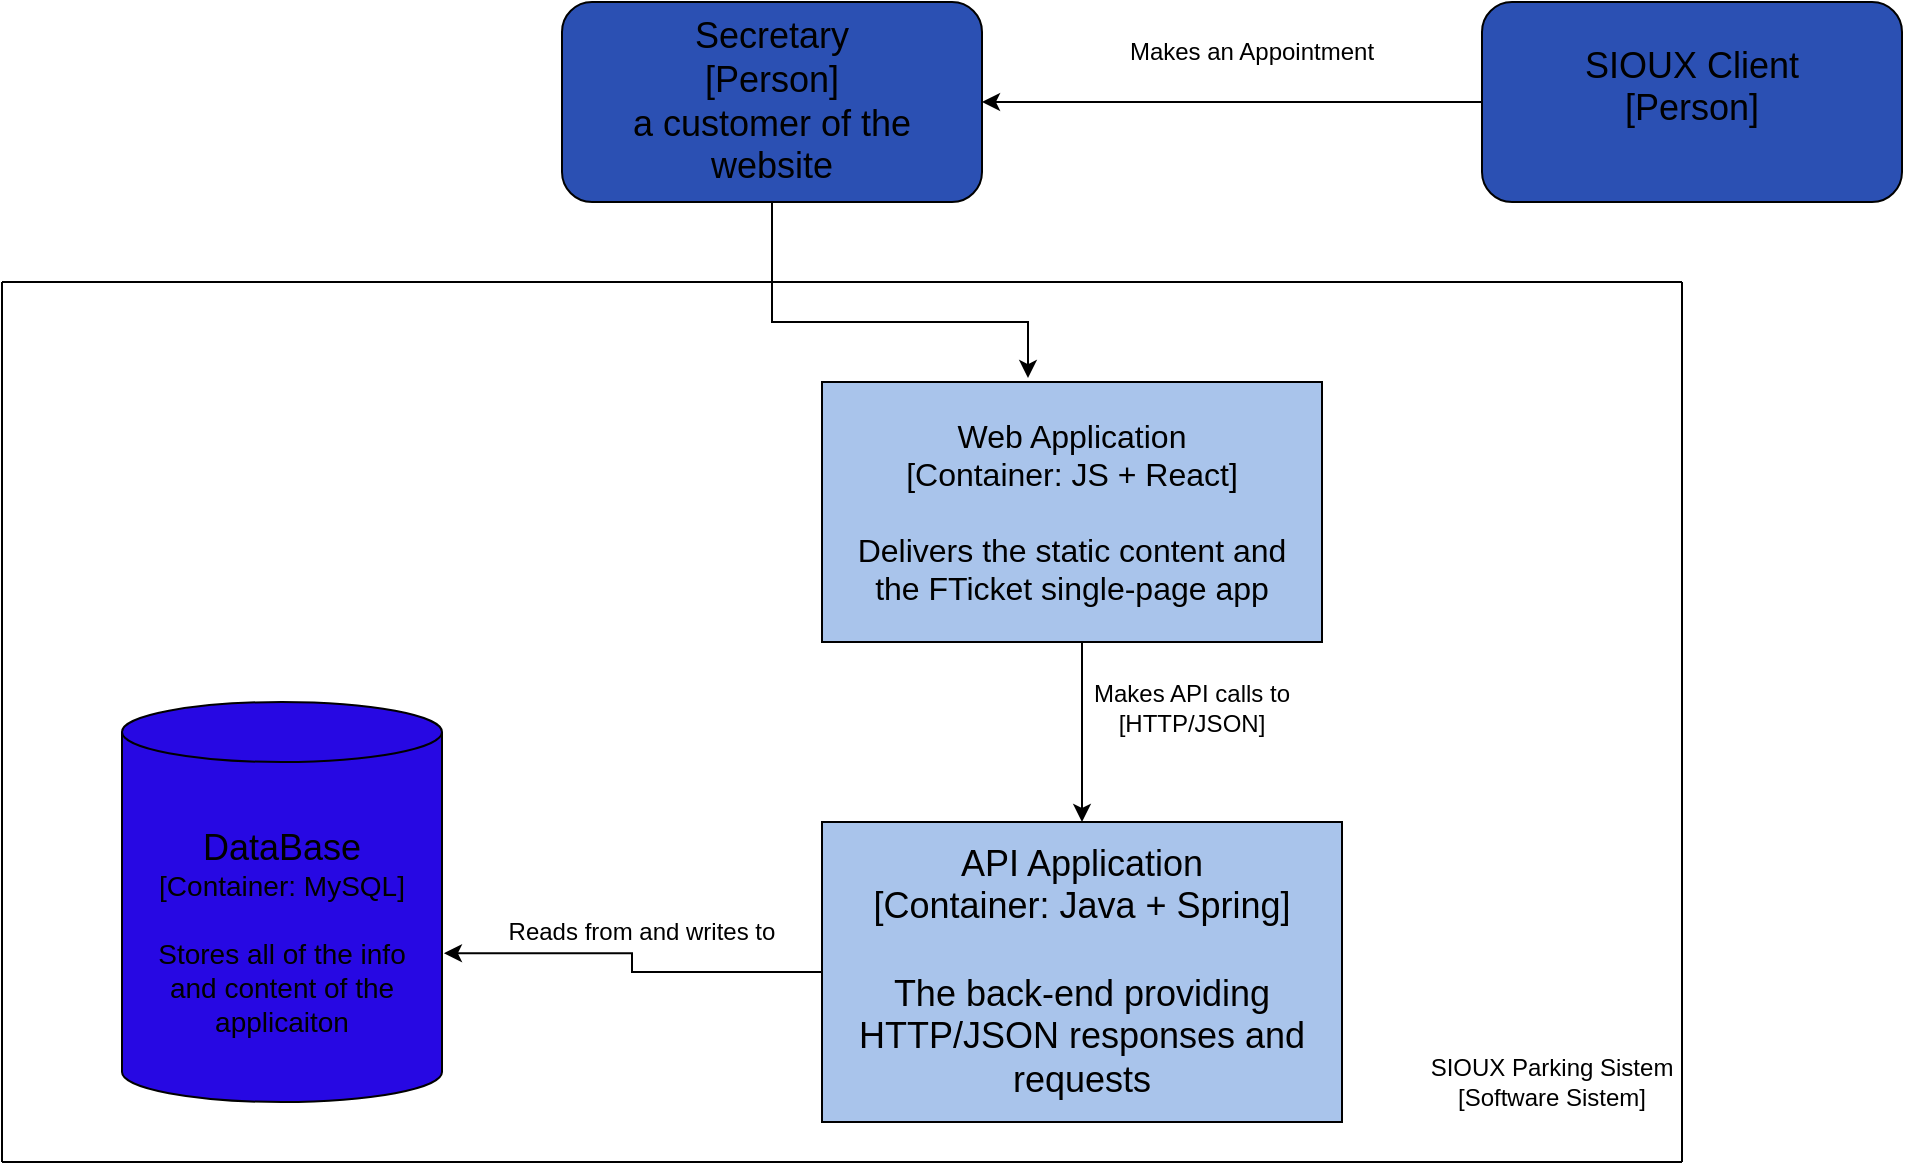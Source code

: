 <mxfile version="24.1.0" type="device">
  <diagram name="Page-1" id="8zVWjbwOrn1wCTXo0VQt">
    <mxGraphModel dx="1257" dy="646" grid="1" gridSize="10" guides="1" tooltips="1" connect="1" arrows="1" fold="1" page="1" pageScale="1" pageWidth="1169" pageHeight="827" math="0" shadow="0">
      <root>
        <mxCell id="0" />
        <mxCell id="1" parent="0" />
        <mxCell id="yhQ8anbsgu2emEQSJ7JV-3" value="" style="rounded=1;whiteSpace=wrap;html=1;fillColor=#2B50B3;" vertex="1" parent="1">
          <mxGeometry x="360" y="60" width="210" height="100" as="geometry" />
        </mxCell>
        <mxCell id="yhQ8anbsgu2emEQSJ7JV-25" style="edgeStyle=orthogonalEdgeStyle;rounded=0;orthogonalLoop=1;jettySize=auto;html=1;entryX=1;entryY=0.5;entryDx=0;entryDy=0;" edge="1" parent="1" source="yhQ8anbsgu2emEQSJ7JV-5" target="yhQ8anbsgu2emEQSJ7JV-3">
          <mxGeometry relative="1" as="geometry" />
        </mxCell>
        <mxCell id="yhQ8anbsgu2emEQSJ7JV-5" value="" style="rounded=1;whiteSpace=wrap;html=1;fillColor=#2B50B3;" vertex="1" parent="1">
          <mxGeometry x="820" y="60" width="210" height="100" as="geometry" />
        </mxCell>
        <mxCell id="yhQ8anbsgu2emEQSJ7JV-6" style="edgeStyle=orthogonalEdgeStyle;rounded=0;orthogonalLoop=1;jettySize=auto;html=1;entryX=0.5;entryY=0;entryDx=0;entryDy=0;" edge="1" parent="1" source="yhQ8anbsgu2emEQSJ7JV-7" target="yhQ8anbsgu2emEQSJ7JV-8">
          <mxGeometry relative="1" as="geometry">
            <mxPoint x="615" y="460" as="targetPoint" />
            <Array as="points">
              <mxPoint x="620" y="400" />
              <mxPoint x="620" y="400" />
            </Array>
          </mxGeometry>
        </mxCell>
        <mxCell id="yhQ8anbsgu2emEQSJ7JV-7" value="" style="rounded=0;whiteSpace=wrap;html=1;fillColor=#A9C4EB;" vertex="1" parent="1">
          <mxGeometry x="490" y="250" width="250" height="130" as="geometry" />
        </mxCell>
        <mxCell id="yhQ8anbsgu2emEQSJ7JV-8" value="" style="rounded=0;whiteSpace=wrap;html=1;fillColor=#A9C4EB;" vertex="1" parent="1">
          <mxGeometry x="490" y="470" width="260" height="150" as="geometry" />
        </mxCell>
        <mxCell id="yhQ8anbsgu2emEQSJ7JV-9" value="" style="shape=cylinder3;whiteSpace=wrap;html=1;boundedLbl=1;backgroundOutline=1;size=15;fillColor=#2708E3;" vertex="1" parent="1">
          <mxGeometry x="140" y="410" width="160" height="200" as="geometry" />
        </mxCell>
        <mxCell id="yhQ8anbsgu2emEQSJ7JV-10" value="" style="endArrow=none;html=1;rounded=0;" edge="1" parent="1">
          <mxGeometry width="50" height="50" relative="1" as="geometry">
            <mxPoint x="80" y="200" as="sourcePoint" />
            <mxPoint x="920" y="200" as="targetPoint" />
          </mxGeometry>
        </mxCell>
        <mxCell id="yhQ8anbsgu2emEQSJ7JV-11" value="" style="endArrow=none;html=1;rounded=0;" edge="1" parent="1">
          <mxGeometry width="50" height="50" relative="1" as="geometry">
            <mxPoint x="80" y="640" as="sourcePoint" />
            <mxPoint x="80" y="200" as="targetPoint" />
          </mxGeometry>
        </mxCell>
        <mxCell id="yhQ8anbsgu2emEQSJ7JV-12" value="" style="endArrow=none;html=1;rounded=0;" edge="1" parent="1">
          <mxGeometry width="50" height="50" relative="1" as="geometry">
            <mxPoint x="80" y="640" as="sourcePoint" />
            <mxPoint x="920" y="640" as="targetPoint" />
          </mxGeometry>
        </mxCell>
        <mxCell id="yhQ8anbsgu2emEQSJ7JV-13" value="" style="endArrow=none;html=1;rounded=0;" edge="1" parent="1">
          <mxGeometry width="50" height="50" relative="1" as="geometry">
            <mxPoint x="920" y="640" as="sourcePoint" />
            <mxPoint x="920" y="200" as="targetPoint" />
            <Array as="points">
              <mxPoint x="920" y="420" />
            </Array>
          </mxGeometry>
        </mxCell>
        <mxCell id="yhQ8anbsgu2emEQSJ7JV-14" style="edgeStyle=orthogonalEdgeStyle;rounded=0;orthogonalLoop=1;jettySize=auto;html=1;entryX=0.412;entryY=-0.015;entryDx=0;entryDy=0;entryPerimeter=0;" edge="1" parent="1" source="yhQ8anbsgu2emEQSJ7JV-3" target="yhQ8anbsgu2emEQSJ7JV-7">
          <mxGeometry relative="1" as="geometry">
            <Array as="points">
              <mxPoint x="465" y="220" />
              <mxPoint x="593" y="220" />
            </Array>
          </mxGeometry>
        </mxCell>
        <mxCell id="yhQ8anbsgu2emEQSJ7JV-15" style="edgeStyle=orthogonalEdgeStyle;rounded=0;orthogonalLoop=1;jettySize=auto;html=1;entryX=1.006;entryY=0.628;entryDx=0;entryDy=0;entryPerimeter=0;" edge="1" parent="1" source="yhQ8anbsgu2emEQSJ7JV-8" target="yhQ8anbsgu2emEQSJ7JV-9">
          <mxGeometry relative="1" as="geometry" />
        </mxCell>
        <mxCell id="yhQ8anbsgu2emEQSJ7JV-17" value="&lt;div&gt;&lt;font style=&quot;font-size: 18px;&quot;&gt;Secretary&lt;/font&gt;&lt;/div&gt;&lt;div&gt;&lt;font style=&quot;font-size: 18px;&quot;&gt;[Person]&lt;/font&gt;&lt;/div&gt;&lt;div&gt;&lt;font style=&quot;font-size: 18px;&quot;&gt;a customer of the website&lt;/font&gt;&lt;/div&gt;" style="text;html=1;align=center;verticalAlign=middle;whiteSpace=wrap;rounded=0;" vertex="1" parent="1">
          <mxGeometry x="370" y="70" width="190" height="80" as="geometry" />
        </mxCell>
        <mxCell id="yhQ8anbsgu2emEQSJ7JV-18" value="&lt;div&gt;&lt;font style=&quot;font-size: 18px;&quot;&gt;SIOUX Client&lt;/font&gt;&lt;/div&gt;&lt;div&gt;&lt;font style=&quot;font-size: 18px;&quot;&gt;[Person]&lt;/font&gt;&lt;/div&gt;&lt;div&gt;&lt;br&gt;&lt;/div&gt;" style="text;html=1;align=center;verticalAlign=middle;whiteSpace=wrap;rounded=0;" vertex="1" parent="1">
          <mxGeometry x="830" y="70" width="190" height="80" as="geometry" />
        </mxCell>
        <mxCell id="yhQ8anbsgu2emEQSJ7JV-19" value="&lt;font size=&quot;3&quot;&gt;Web Application&lt;/font&gt;&lt;div&gt;&lt;font size=&quot;3&quot;&gt;[Container: JS + React]&lt;/font&gt;&lt;/div&gt;&lt;div&gt;&lt;font size=&quot;3&quot;&gt;&lt;br&gt;&lt;/font&gt;&lt;/div&gt;&lt;div&gt;&lt;font size=&quot;3&quot;&gt;Delivers the static content and the FTicket single-page app&lt;/font&gt;&lt;/div&gt;" style="text;html=1;align=center;verticalAlign=middle;whiteSpace=wrap;rounded=0;" vertex="1" parent="1">
          <mxGeometry x="500" y="260" width="230" height="110" as="geometry" />
        </mxCell>
        <mxCell id="yhQ8anbsgu2emEQSJ7JV-20" value="&lt;font style=&quot;font-size: 18px;&quot;&gt;API Application&lt;/font&gt;&lt;div&gt;&lt;font style=&quot;font-size: 18px;&quot;&gt;[Container: Java + Spring]&lt;/font&gt;&lt;/div&gt;&lt;div&gt;&lt;font style=&quot;font-size: 18px;&quot;&gt;&lt;br&gt;&lt;/font&gt;&lt;/div&gt;&lt;div&gt;&lt;font style=&quot;font-size: 18px;&quot;&gt;The back-end providing HTTP/JSON responses and requests&lt;/font&gt;&lt;/div&gt;" style="text;html=1;align=center;verticalAlign=middle;whiteSpace=wrap;rounded=0;" vertex="1" parent="1">
          <mxGeometry x="500" y="480" width="240" height="130" as="geometry" />
        </mxCell>
        <mxCell id="yhQ8anbsgu2emEQSJ7JV-21" value="&lt;font style=&quot;font-size: 18px;&quot;&gt;DataBase&lt;/font&gt;&lt;div&gt;&lt;font style=&quot;font-size: 14px;&quot;&gt;[Container: MySQL]&lt;/font&gt;&lt;/div&gt;&lt;div&gt;&lt;font style=&quot;font-size: 14px;&quot;&gt;&lt;br&gt;&lt;/font&gt;&lt;/div&gt;&lt;div&gt;&lt;font style=&quot;font-size: 14px;&quot;&gt;Stores all of the info and content of the applicaiton&lt;/font&gt;&lt;/div&gt;" style="text;html=1;align=center;verticalAlign=middle;whiteSpace=wrap;rounded=0;" vertex="1" parent="1">
          <mxGeometry x="150" y="460" width="140" height="130" as="geometry" />
        </mxCell>
        <mxCell id="yhQ8anbsgu2emEQSJ7JV-22" value="Reads from and writes to" style="text;html=1;align=center;verticalAlign=middle;whiteSpace=wrap;rounded=0;" vertex="1" parent="1">
          <mxGeometry x="330" y="510" width="140" height="30" as="geometry" />
        </mxCell>
        <mxCell id="yhQ8anbsgu2emEQSJ7JV-23" value="Makes API calls to&lt;div&gt;[HTTP/JSON]&lt;/div&gt;" style="text;html=1;align=center;verticalAlign=middle;whiteSpace=wrap;rounded=0;" vertex="1" parent="1">
          <mxGeometry x="610" y="398" width="130" height="30" as="geometry" />
        </mxCell>
        <mxCell id="yhQ8anbsgu2emEQSJ7JV-24" value="&lt;div&gt;SIOUX Parking Sistem&lt;/div&gt;&lt;div&gt;[Software Sistem]&lt;/div&gt;" style="text;html=1;align=center;verticalAlign=middle;whiteSpace=wrap;rounded=0;" vertex="1" parent="1">
          <mxGeometry x="790" y="560" width="130" height="80" as="geometry" />
        </mxCell>
        <mxCell id="yhQ8anbsgu2emEQSJ7JV-26" value="Makes an Appointment" style="text;html=1;align=center;verticalAlign=middle;whiteSpace=wrap;rounded=0;" vertex="1" parent="1">
          <mxGeometry x="610" y="70" width="190" height="30" as="geometry" />
        </mxCell>
      </root>
    </mxGraphModel>
  </diagram>
</mxfile>
